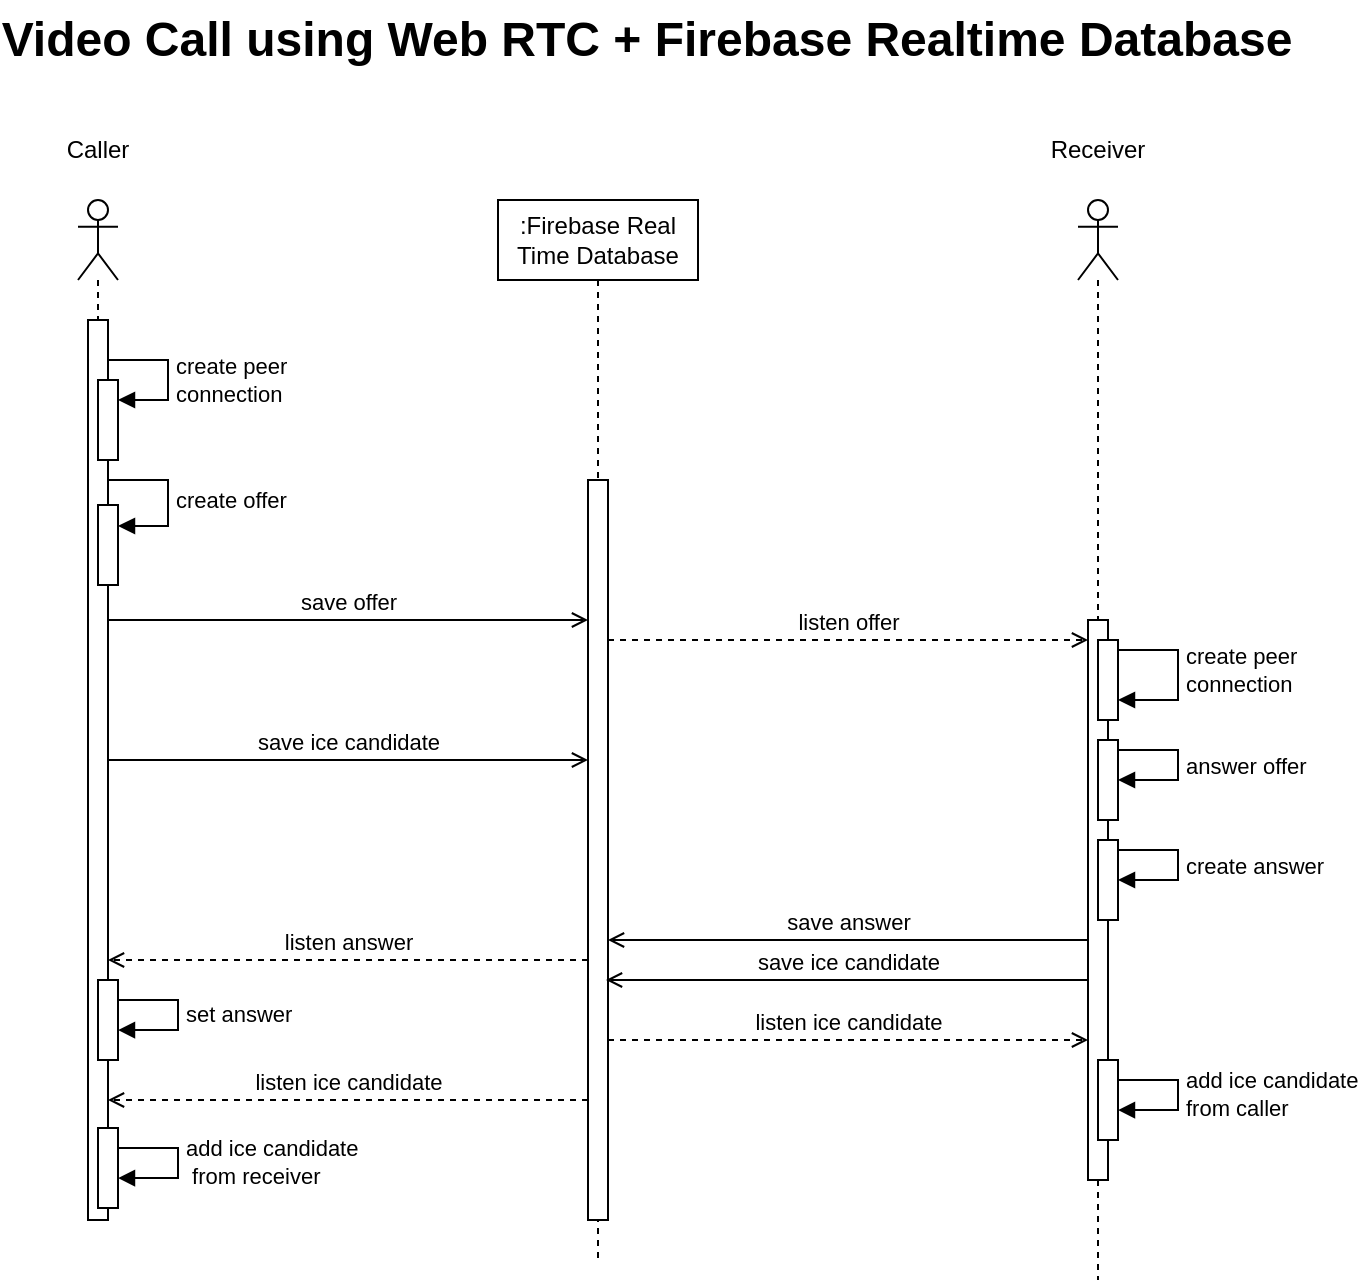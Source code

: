 <mxfile version="24.5.5" type="github">
  <diagram name="Page-1" id="E-yhpXWcaK5ALNNYyX5s">
    <mxGraphModel dx="1284" dy="736" grid="1" gridSize="10" guides="1" tooltips="1" connect="1" arrows="1" fold="1" page="1" pageScale="1" pageWidth="827" pageHeight="1169" math="0" shadow="0">
      <root>
        <mxCell id="0" />
        <mxCell id="1" parent="0" />
        <mxCell id="VdHw6Po1gDKmSi9WaleY-2" value="" style="shape=umlLifeline;perimeter=lifelinePerimeter;whiteSpace=wrap;html=1;container=1;dropTarget=0;collapsible=0;recursiveResize=0;outlineConnect=0;portConstraint=eastwest;newEdgeStyle={&quot;curved&quot;:0,&quot;rounded&quot;:0};participant=umlActor;" vertex="1" parent="1">
          <mxGeometry x="130" y="120" width="20" height="510" as="geometry" />
        </mxCell>
        <mxCell id="VdHw6Po1gDKmSi9WaleY-5" value="" style="html=1;points=[[0,0,0,0,5],[0,1,0,0,-5],[1,0,0,0,5],[1,1,0,0,-5]];perimeter=orthogonalPerimeter;outlineConnect=0;targetShapes=umlLifeline;portConstraint=eastwest;newEdgeStyle={&quot;curved&quot;:0,&quot;rounded&quot;:0};" vertex="1" parent="VdHw6Po1gDKmSi9WaleY-2">
          <mxGeometry x="5" y="60" width="10" height="450" as="geometry" />
        </mxCell>
        <mxCell id="VdHw6Po1gDKmSi9WaleY-7" value="" style="html=1;points=[[0,0,0,0,5],[0,1,0,0,-5],[1,0,0,0,5],[1,1,0,0,-5]];perimeter=orthogonalPerimeter;outlineConnect=0;targetShapes=umlLifeline;portConstraint=eastwest;newEdgeStyle={&quot;curved&quot;:0,&quot;rounded&quot;:0};" vertex="1" parent="VdHw6Po1gDKmSi9WaleY-2">
          <mxGeometry x="10" y="152.5" width="10" height="40" as="geometry" />
        </mxCell>
        <mxCell id="VdHw6Po1gDKmSi9WaleY-8" value="create offer" style="html=1;align=left;spacingLeft=2;endArrow=block;rounded=0;edgeStyle=orthogonalEdgeStyle;curved=0;rounded=0;" edge="1" target="VdHw6Po1gDKmSi9WaleY-7" parent="VdHw6Po1gDKmSi9WaleY-2">
          <mxGeometry x="0.111" relative="1" as="geometry">
            <mxPoint x="15" y="132.5" as="sourcePoint" />
            <Array as="points">
              <mxPoint x="15" y="140" />
              <mxPoint x="45" y="140" />
              <mxPoint x="45" y="163" />
            </Array>
            <mxPoint as="offset" />
          </mxGeometry>
        </mxCell>
        <mxCell id="VdHw6Po1gDKmSi9WaleY-15" value="" style="html=1;points=[[0,0,0,0,5],[0,1,0,0,-5],[1,0,0,0,5],[1,1,0,0,-5]];perimeter=orthogonalPerimeter;outlineConnect=0;targetShapes=umlLifeline;portConstraint=eastwest;newEdgeStyle={&quot;curved&quot;:0,&quot;rounded&quot;:0};" vertex="1" parent="VdHw6Po1gDKmSi9WaleY-2">
          <mxGeometry x="10" y="90" width="10" height="40" as="geometry" />
        </mxCell>
        <mxCell id="VdHw6Po1gDKmSi9WaleY-16" value="create peer&amp;nbsp;&lt;div&gt;connection&lt;/div&gt;" style="html=1;align=left;spacingLeft=2;endArrow=block;rounded=0;edgeStyle=orthogonalEdgeStyle;curved=0;rounded=0;" edge="1" target="VdHw6Po1gDKmSi9WaleY-15" parent="VdHw6Po1gDKmSi9WaleY-2">
          <mxGeometry x="0.176" relative="1" as="geometry">
            <mxPoint x="15" y="70" as="sourcePoint" />
            <Array as="points">
              <mxPoint x="15" y="80" />
              <mxPoint x="45" y="80" />
              <mxPoint x="45" y="100" />
            </Array>
            <mxPoint as="offset" />
          </mxGeometry>
        </mxCell>
        <mxCell id="VdHw6Po1gDKmSi9WaleY-29" value="" style="html=1;points=[[0,0,0,0,5],[0,1,0,0,-5],[1,0,0,0,5],[1,1,0,0,-5]];perimeter=orthogonalPerimeter;outlineConnect=0;targetShapes=umlLifeline;portConstraint=eastwest;newEdgeStyle={&quot;curved&quot;:0,&quot;rounded&quot;:0};" vertex="1" parent="VdHw6Po1gDKmSi9WaleY-2">
          <mxGeometry x="10" y="390" width="10" height="40" as="geometry" />
        </mxCell>
        <mxCell id="VdHw6Po1gDKmSi9WaleY-30" value="set answer" style="html=1;align=left;spacingLeft=2;endArrow=block;rounded=0;edgeStyle=orthogonalEdgeStyle;curved=0;rounded=0;" edge="1" parent="VdHw6Po1gDKmSi9WaleY-2">
          <mxGeometry x="-0.002" relative="1" as="geometry">
            <mxPoint x="20" y="400.004" as="sourcePoint" />
            <Array as="points">
              <mxPoint x="50" y="400.03" />
              <mxPoint x="50" y="415.03" />
            </Array>
            <mxPoint x="20" y="415.03" as="targetPoint" />
            <mxPoint as="offset" />
          </mxGeometry>
        </mxCell>
        <mxCell id="VdHw6Po1gDKmSi9WaleY-34" value="" style="html=1;points=[[0,0,0,0,5],[0,1,0,0,-5],[1,0,0,0,5],[1,1,0,0,-5]];perimeter=orthogonalPerimeter;outlineConnect=0;targetShapes=umlLifeline;portConstraint=eastwest;newEdgeStyle={&quot;curved&quot;:0,&quot;rounded&quot;:0};" vertex="1" parent="VdHw6Po1gDKmSi9WaleY-2">
          <mxGeometry x="10" y="464" width="10" height="40" as="geometry" />
        </mxCell>
        <mxCell id="VdHw6Po1gDKmSi9WaleY-35" value="add ice candidate&lt;div&gt;&amp;nbsp;from receiver&lt;/div&gt;" style="html=1;align=left;spacingLeft=2;endArrow=block;rounded=0;edgeStyle=orthogonalEdgeStyle;curved=0;rounded=0;" edge="1" parent="VdHw6Po1gDKmSi9WaleY-2">
          <mxGeometry x="0.002" relative="1" as="geometry">
            <mxPoint x="20" y="474.004" as="sourcePoint" />
            <Array as="points">
              <mxPoint x="50" y="474.03" />
              <mxPoint x="50" y="489.03" />
            </Array>
            <mxPoint x="20" y="489.03" as="targetPoint" />
            <mxPoint as="offset" />
          </mxGeometry>
        </mxCell>
        <mxCell id="VdHw6Po1gDKmSi9WaleY-3" value="" style="shape=umlLifeline;perimeter=lifelinePerimeter;whiteSpace=wrap;html=1;container=1;dropTarget=0;collapsible=0;recursiveResize=0;outlineConnect=0;portConstraint=eastwest;newEdgeStyle={&quot;curved&quot;:0,&quot;rounded&quot;:0};participant=umlActor;" vertex="1" parent="1">
          <mxGeometry x="630" y="120" width="20" height="540" as="geometry" />
        </mxCell>
        <mxCell id="VdHw6Po1gDKmSi9WaleY-11" value="" style="html=1;points=[[0,0,0,0,5],[0,1,0,0,-5],[1,0,0,0,5],[1,1,0,0,-5]];perimeter=orthogonalPerimeter;outlineConnect=0;targetShapes=umlLifeline;portConstraint=eastwest;newEdgeStyle={&quot;curved&quot;:0,&quot;rounded&quot;:0};" vertex="1" parent="VdHw6Po1gDKmSi9WaleY-3">
          <mxGeometry x="5" y="210" width="10" height="280" as="geometry" />
        </mxCell>
        <mxCell id="VdHw6Po1gDKmSi9WaleY-13" value="" style="html=1;points=[[0,0,0,0,5],[0,1,0,0,-5],[1,0,0,0,5],[1,1,0,0,-5]];perimeter=orthogonalPerimeter;outlineConnect=0;targetShapes=umlLifeline;portConstraint=eastwest;newEdgeStyle={&quot;curved&quot;:0,&quot;rounded&quot;:0};" vertex="1" parent="VdHw6Po1gDKmSi9WaleY-3">
          <mxGeometry x="10" y="220" width="10" height="40" as="geometry" />
        </mxCell>
        <mxCell id="VdHw6Po1gDKmSi9WaleY-17" value="" style="html=1;points=[[0,0,0,0,5],[0,1,0,0,-5],[1,0,0,0,5],[1,1,0,0,-5]];perimeter=orthogonalPerimeter;outlineConnect=0;targetShapes=umlLifeline;portConstraint=eastwest;newEdgeStyle={&quot;curved&quot;:0,&quot;rounded&quot;:0};" vertex="1" parent="VdHw6Po1gDKmSi9WaleY-3">
          <mxGeometry x="10" y="270" width="10" height="40" as="geometry" />
        </mxCell>
        <mxCell id="VdHw6Po1gDKmSi9WaleY-18" value="answer offer" style="html=1;align=left;spacingLeft=2;endArrow=block;rounded=0;edgeStyle=orthogonalEdgeStyle;curved=0;rounded=0;" edge="1" target="VdHw6Po1gDKmSi9WaleY-17" parent="VdHw6Po1gDKmSi9WaleY-3" source="VdHw6Po1gDKmSi9WaleY-17">
          <mxGeometry x="-0.003" relative="1" as="geometry">
            <mxPoint x="30" y="280" as="sourcePoint" />
            <Array as="points">
              <mxPoint x="50" y="275" />
              <mxPoint x="50" y="290" />
            </Array>
            <mxPoint x="30" y="305.0" as="targetPoint" />
            <mxPoint as="offset" />
          </mxGeometry>
        </mxCell>
        <mxCell id="VdHw6Po1gDKmSi9WaleY-19" value="" style="html=1;points=[[0,0,0,0,5],[0,1,0,0,-5],[1,0,0,0,5],[1,1,0,0,-5]];perimeter=orthogonalPerimeter;outlineConnect=0;targetShapes=umlLifeline;portConstraint=eastwest;newEdgeStyle={&quot;curved&quot;:0,&quot;rounded&quot;:0};" vertex="1" parent="VdHw6Po1gDKmSi9WaleY-3">
          <mxGeometry x="10" y="320" width="10" height="40" as="geometry" />
        </mxCell>
        <mxCell id="VdHw6Po1gDKmSi9WaleY-20" value="create answer" style="html=1;align=left;spacingLeft=2;endArrow=block;rounded=0;edgeStyle=orthogonalEdgeStyle;curved=0;rounded=0;" edge="1" source="VdHw6Po1gDKmSi9WaleY-19" target="VdHw6Po1gDKmSi9WaleY-19" parent="VdHw6Po1gDKmSi9WaleY-3">
          <mxGeometry x="-0.003" relative="1" as="geometry">
            <mxPoint x="30" y="330" as="sourcePoint" />
            <Array as="points">
              <mxPoint x="50" y="325" />
              <mxPoint x="50" y="340" />
            </Array>
            <mxPoint x="30" y="355.0" as="targetPoint" />
            <mxPoint as="offset" />
          </mxGeometry>
        </mxCell>
        <mxCell id="VdHw6Po1gDKmSi9WaleY-24" value="" style="html=1;points=[[0,0,0,0,5],[0,1,0,0,-5],[1,0,0,0,5],[1,1,0,0,-5]];perimeter=orthogonalPerimeter;outlineConnect=0;targetShapes=umlLifeline;portConstraint=eastwest;newEdgeStyle={&quot;curved&quot;:0,&quot;rounded&quot;:0};" vertex="1" parent="VdHw6Po1gDKmSi9WaleY-3">
          <mxGeometry x="10" y="430" width="10" height="40" as="geometry" />
        </mxCell>
        <mxCell id="VdHw6Po1gDKmSi9WaleY-25" value="add ice candidate&lt;div&gt;from caller&lt;/div&gt;" style="html=1;align=left;spacingLeft=2;endArrow=block;rounded=0;edgeStyle=orthogonalEdgeStyle;curved=0;rounded=0;" edge="1" parent="VdHw6Po1gDKmSi9WaleY-3">
          <mxGeometry x="-0.002" relative="1" as="geometry">
            <mxPoint x="20" y="440.004" as="sourcePoint" />
            <Array as="points">
              <mxPoint x="50" y="440.03" />
              <mxPoint x="50" y="455.03" />
            </Array>
            <mxPoint x="20" y="455.03" as="targetPoint" />
            <mxPoint as="offset" />
          </mxGeometry>
        </mxCell>
        <mxCell id="VdHw6Po1gDKmSi9WaleY-4" value=":Firebase Real Time Database" style="shape=umlLifeline;perimeter=lifelinePerimeter;whiteSpace=wrap;html=1;container=1;dropTarget=0;collapsible=0;recursiveResize=0;outlineConnect=0;portConstraint=eastwest;newEdgeStyle={&quot;curved&quot;:0,&quot;rounded&quot;:0};" vertex="1" parent="1">
          <mxGeometry x="340" y="120" width="100" height="530" as="geometry" />
        </mxCell>
        <mxCell id="VdHw6Po1gDKmSi9WaleY-6" value="" style="html=1;points=[[0,0,0,0,5],[0,1,0,0,-5],[1,0,0,0,5],[1,1,0,0,-5]];perimeter=orthogonalPerimeter;outlineConnect=0;targetShapes=umlLifeline;portConstraint=eastwest;newEdgeStyle={&quot;curved&quot;:0,&quot;rounded&quot;:0};" vertex="1" parent="VdHw6Po1gDKmSi9WaleY-4">
          <mxGeometry x="45" y="140" width="10" height="370" as="geometry" />
        </mxCell>
        <mxCell id="VdHw6Po1gDKmSi9WaleY-9" value="save offer" style="html=1;verticalAlign=bottom;endArrow=open;curved=0;rounded=0;endFill=0;" edge="1" parent="1">
          <mxGeometry width="80" relative="1" as="geometry">
            <mxPoint x="145" y="330" as="sourcePoint" />
            <mxPoint x="385" y="330" as="targetPoint" />
          </mxGeometry>
        </mxCell>
        <mxCell id="VdHw6Po1gDKmSi9WaleY-10" value="save ice candidate" style="html=1;verticalAlign=bottom;endArrow=open;curved=0;rounded=0;endFill=0;" edge="1" parent="1">
          <mxGeometry width="80" relative="1" as="geometry">
            <mxPoint x="145" y="400" as="sourcePoint" />
            <mxPoint x="385" y="400" as="targetPoint" />
          </mxGeometry>
        </mxCell>
        <mxCell id="VdHw6Po1gDKmSi9WaleY-12" value="listen offer" style="html=1;verticalAlign=bottom;endArrow=open;curved=0;rounded=0;dashed=1;endFill=0;" edge="1" parent="1">
          <mxGeometry width="80" relative="1" as="geometry">
            <mxPoint x="395" y="340" as="sourcePoint" />
            <mxPoint x="635" y="340" as="targetPoint" />
          </mxGeometry>
        </mxCell>
        <mxCell id="VdHw6Po1gDKmSi9WaleY-14" value="create peer&amp;nbsp;&lt;div&gt;connection&lt;/div&gt;" style="html=1;align=left;spacingLeft=2;endArrow=block;rounded=0;edgeStyle=orthogonalEdgeStyle;curved=0;rounded=0;exitX=1;exitY=0;exitDx=0;exitDy=5;exitPerimeter=0;" edge="1" target="VdHw6Po1gDKmSi9WaleY-13" parent="1">
          <mxGeometry x="-0.003" relative="1" as="geometry">
            <mxPoint x="650" y="350" as="sourcePoint" />
            <Array as="points">
              <mxPoint x="650" y="345" />
              <mxPoint x="680" y="345" />
              <mxPoint x="680" y="370" />
            </Array>
            <mxPoint x="650" y="375.0" as="targetPoint" />
            <mxPoint as="offset" />
          </mxGeometry>
        </mxCell>
        <mxCell id="VdHw6Po1gDKmSi9WaleY-21" value="save answer" style="html=1;verticalAlign=bottom;endArrow=open;curved=0;rounded=0;endFill=0;" edge="1" parent="1">
          <mxGeometry width="80" relative="1" as="geometry">
            <mxPoint x="635" y="490" as="sourcePoint" />
            <mxPoint x="395" y="490" as="targetPoint" />
          </mxGeometry>
        </mxCell>
        <mxCell id="VdHw6Po1gDKmSi9WaleY-26" value="save ice candidate" style="html=1;verticalAlign=bottom;endArrow=open;curved=0;rounded=0;endFill=0;" edge="1" parent="1">
          <mxGeometry x="-0.001" width="80" relative="1" as="geometry">
            <mxPoint x="635" y="510" as="sourcePoint" />
            <mxPoint x="394" y="510" as="targetPoint" />
            <mxPoint as="offset" />
          </mxGeometry>
        </mxCell>
        <mxCell id="VdHw6Po1gDKmSi9WaleY-27" value="listen ice candidate" style="html=1;verticalAlign=bottom;endArrow=open;curved=0;rounded=0;dashed=1;endFill=0;" edge="1" parent="1">
          <mxGeometry width="80" relative="1" as="geometry">
            <mxPoint x="395" y="540" as="sourcePoint" />
            <mxPoint x="635" y="540" as="targetPoint" />
          </mxGeometry>
        </mxCell>
        <mxCell id="VdHw6Po1gDKmSi9WaleY-28" value="listen answer" style="html=1;verticalAlign=bottom;endArrow=open;curved=0;rounded=0;dashed=1;endFill=0;" edge="1" parent="1">
          <mxGeometry width="80" relative="1" as="geometry">
            <mxPoint x="385" y="500" as="sourcePoint" />
            <mxPoint x="145" y="500" as="targetPoint" />
            <mxPoint as="offset" />
          </mxGeometry>
        </mxCell>
        <mxCell id="VdHw6Po1gDKmSi9WaleY-36" value="listen ice candidate" style="html=1;verticalAlign=bottom;endArrow=open;curved=0;rounded=0;dashed=1;endFill=0;" edge="1" parent="1">
          <mxGeometry width="80" relative="1" as="geometry">
            <mxPoint x="385" y="570" as="sourcePoint" />
            <mxPoint x="145" y="570" as="targetPoint" />
            <mxPoint as="offset" />
          </mxGeometry>
        </mxCell>
        <mxCell id="VdHw6Po1gDKmSi9WaleY-37" value="Caller" style="text;html=1;align=center;verticalAlign=middle;whiteSpace=wrap;rounded=0;" vertex="1" parent="1">
          <mxGeometry x="110" y="80" width="60" height="30" as="geometry" />
        </mxCell>
        <mxCell id="VdHw6Po1gDKmSi9WaleY-38" value="Receiver" style="text;html=1;align=center;verticalAlign=middle;whiteSpace=wrap;rounded=0;" vertex="1" parent="1">
          <mxGeometry x="610" y="80" width="60" height="30" as="geometry" />
        </mxCell>
        <mxCell id="VdHw6Po1gDKmSi9WaleY-39" value="Video Call using Web RTC + Firebase Realtime Database" style="text;strokeColor=none;fillColor=none;html=1;fontSize=24;fontStyle=1;verticalAlign=middle;align=center;" vertex="1" parent="1">
          <mxGeometry x="364" y="20" width="100" height="40" as="geometry" />
        </mxCell>
      </root>
    </mxGraphModel>
  </diagram>
</mxfile>

